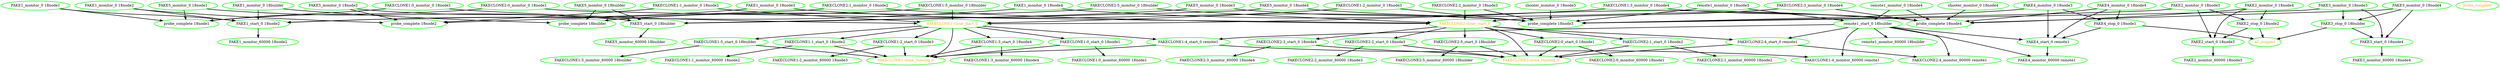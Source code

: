  digraph "g" {
"FAKE1_monitor_0 18builder" -> "FAKE1_start_0 18node2" [ style = bold]
"FAKE1_monitor_0 18builder" -> "probe_complete 18builder" [ style = bold]
"FAKE1_monitor_0 18builder" [ style=bold color="green" fontcolor="black"]
"FAKE1_monitor_0 18node1" -> "FAKE1_start_0 18node2" [ style = bold]
"FAKE1_monitor_0 18node1" -> "probe_complete 18node1" [ style = bold]
"FAKE1_monitor_0 18node1" [ style=bold color="green" fontcolor="black"]
"FAKE1_monitor_0 18node2" -> "FAKE1_start_0 18node2" [ style = bold]
"FAKE1_monitor_0 18node2" -> "probe_complete 18node2" [ style = bold]
"FAKE1_monitor_0 18node2" [ style=bold color="green" fontcolor="black"]
"FAKE1_monitor_0 18node3" -> "FAKE1_start_0 18node2" [ style = bold]
"FAKE1_monitor_0 18node3" -> "probe_complete 18node3" [ style = bold]
"FAKE1_monitor_0 18node3" [ style=bold color="green" fontcolor="black"]
"FAKE1_monitor_0 18node4" -> "FAKE1_start_0 18node2" [ style = bold]
"FAKE1_monitor_0 18node4" -> "probe_complete 18node4" [ style = bold]
"FAKE1_monitor_0 18node4" [ style=bold color="green" fontcolor="black"]
"FAKE1_monitor_60000 18node2" [ style=bold color="green" fontcolor="black"]
"FAKE1_start_0 18node2" -> "FAKE1_monitor_60000 18node2" [ style = bold]
"FAKE1_start_0 18node2" [ style=bold color="green" fontcolor="black"]
"FAKE2_monitor_0 18node3" -> "FAKE2_start_0 18node3" [ style = bold]
"FAKE2_monitor_0 18node3" -> "FAKE2_stop_0 18node2" [ style = bold]
"FAKE2_monitor_0 18node3" -> "probe_complete 18node3" [ style = bold]
"FAKE2_monitor_0 18node3" [ style=bold color="green" fontcolor="black"]
"FAKE2_monitor_0 18node4" -> "FAKE2_start_0 18node3" [ style = bold]
"FAKE2_monitor_0 18node4" -> "FAKE2_stop_0 18node2" [ style = bold]
"FAKE2_monitor_0 18node4" -> "probe_complete 18node4" [ style = bold]
"FAKE2_monitor_0 18node4" [ style=bold color="green" fontcolor="black"]
"FAKE2_monitor_60000 18node3" [ style=bold color="green" fontcolor="black"]
"FAKE2_start_0 18node3" -> "FAKE2_monitor_60000 18node3" [ style = bold]
"FAKE2_start_0 18node3" [ style=bold color="green" fontcolor="black"]
"FAKE2_stop_0 18node2" -> "FAKE2_start_0 18node3" [ style = bold]
"FAKE2_stop_0 18node2" -> "all_stopped" [ style = bold]
"FAKE2_stop_0 18node2" [ style=bold color="green" fontcolor="black"]
"FAKE3_monitor_0 18node3" -> "FAKE3_start_0 18node4" [ style = bold]
"FAKE3_monitor_0 18node3" -> "FAKE3_stop_0 18builder" [ style = bold]
"FAKE3_monitor_0 18node3" -> "probe_complete 18node3" [ style = bold]
"FAKE3_monitor_0 18node3" [ style=bold color="green" fontcolor="black"]
"FAKE3_monitor_0 18node4" -> "FAKE3_start_0 18node4" [ style = bold]
"FAKE3_monitor_0 18node4" -> "FAKE3_stop_0 18builder" [ style = bold]
"FAKE3_monitor_0 18node4" -> "probe_complete 18node4" [ style = bold]
"FAKE3_monitor_0 18node4" [ style=bold color="green" fontcolor="black"]
"FAKE3_monitor_60000 18node4" [ style=bold color="green" fontcolor="black"]
"FAKE3_start_0 18node4" -> "FAKE3_monitor_60000 18node4" [ style = bold]
"FAKE3_start_0 18node4" [ style=bold color="green" fontcolor="black"]
"FAKE3_stop_0 18builder" -> "FAKE3_start_0 18node4" [ style = bold]
"FAKE3_stop_0 18builder" -> "all_stopped" [ style = bold]
"FAKE3_stop_0 18builder" [ style=bold color="green" fontcolor="black"]
"FAKE4_monitor_0 18node3" -> "FAKE4_start_0 remote1" [ style = bold]
"FAKE4_monitor_0 18node3" -> "FAKE4_stop_0 18node1" [ style = bold]
"FAKE4_monitor_0 18node3" -> "probe_complete 18node3" [ style = bold]
"FAKE4_monitor_0 18node3" [ style=bold color="green" fontcolor="black"]
"FAKE4_monitor_0 18node4" -> "FAKE4_start_0 remote1" [ style = bold]
"FAKE4_monitor_0 18node4" -> "FAKE4_stop_0 18node1" [ style = bold]
"FAKE4_monitor_0 18node4" -> "probe_complete 18node4" [ style = bold]
"FAKE4_monitor_0 18node4" [ style=bold color="green" fontcolor="black"]
"FAKE4_monitor_60000 remote1" [ style=bold color="green" fontcolor="black"]
"FAKE4_start_0 remote1" -> "FAKE4_monitor_60000 remote1" [ style = bold]
"FAKE4_start_0 remote1" [ style=bold color="green" fontcolor="black"]
"FAKE4_stop_0 18node1" -> "FAKE4_start_0 remote1" [ style = bold]
"FAKE4_stop_0 18node1" -> "all_stopped" [ style = bold]
"FAKE4_stop_0 18node1" [ style=bold color="green" fontcolor="black"]
"FAKE5_monitor_0 18builder" -> "FAKE5_start_0 18builder" [ style = bold]
"FAKE5_monitor_0 18builder" -> "probe_complete 18builder" [ style = bold]
"FAKE5_monitor_0 18builder" [ style=bold color="green" fontcolor="black"]
"FAKE5_monitor_0 18node1" -> "FAKE5_start_0 18builder" [ style = bold]
"FAKE5_monitor_0 18node1" -> "probe_complete 18node1" [ style = bold]
"FAKE5_monitor_0 18node1" [ style=bold color="green" fontcolor="black"]
"FAKE5_monitor_0 18node2" -> "FAKE5_start_0 18builder" [ style = bold]
"FAKE5_monitor_0 18node2" -> "probe_complete 18node2" [ style = bold]
"FAKE5_monitor_0 18node2" [ style=bold color="green" fontcolor="black"]
"FAKE5_monitor_0 18node3" -> "FAKE5_start_0 18builder" [ style = bold]
"FAKE5_monitor_0 18node3" -> "probe_complete 18node3" [ style = bold]
"FAKE5_monitor_0 18node3" [ style=bold color="green" fontcolor="black"]
"FAKE5_monitor_0 18node4" -> "FAKE5_start_0 18builder" [ style = bold]
"FAKE5_monitor_0 18node4" -> "probe_complete 18node4" [ style = bold]
"FAKE5_monitor_0 18node4" [ style=bold color="green" fontcolor="black"]
"FAKE5_monitor_60000 18builder" [ style=bold color="green" fontcolor="black"]
"FAKE5_start_0 18builder" -> "FAKE5_monitor_60000 18builder" [ style = bold]
"FAKE5_start_0 18builder" [ style=bold color="green" fontcolor="black"]
"FAKECLONE1-clone_running_0" [ style=bold color="green" fontcolor="orange"]
"FAKECLONE1-clone_start_0" -> "FAKECLONE1-clone_running_0" [ style = bold]
"FAKECLONE1-clone_start_0" -> "FAKECLONE1:0_start_0 18node1" [ style = bold]
"FAKECLONE1-clone_start_0" -> "FAKECLONE1:1_start_0 18node2" [ style = bold]
"FAKECLONE1-clone_start_0" -> "FAKECLONE1:2_start_0 18node3" [ style = bold]
"FAKECLONE1-clone_start_0" -> "FAKECLONE1:3_start_0 18node4" [ style = bold]
"FAKECLONE1-clone_start_0" -> "FAKECLONE1:4_start_0 remote1" [ style = bold]
"FAKECLONE1-clone_start_0" -> "FAKECLONE1:5_start_0 18builder" [ style = bold]
"FAKECLONE1-clone_start_0" [ style=bold color="green" fontcolor="orange"]
"FAKECLONE1:0_monitor_0 18node1" -> "FAKECLONE1-clone_start_0" [ style = bold]
"FAKECLONE1:0_monitor_0 18node1" -> "probe_complete 18node1" [ style = bold]
"FAKECLONE1:0_monitor_0 18node1" [ style=bold color="green" fontcolor="black"]
"FAKECLONE1:0_monitor_60000 18node1" [ style=bold color="green" fontcolor="black"]
"FAKECLONE1:0_start_0 18node1" -> "FAKECLONE1-clone_running_0" [ style = bold]
"FAKECLONE1:0_start_0 18node1" -> "FAKECLONE1:0_monitor_60000 18node1" [ style = bold]
"FAKECLONE1:0_start_0 18node1" [ style=bold color="green" fontcolor="black"]
"FAKECLONE1:1_monitor_0 18node2" -> "FAKECLONE1-clone_start_0" [ style = bold]
"FAKECLONE1:1_monitor_0 18node2" -> "probe_complete 18node2" [ style = bold]
"FAKECLONE1:1_monitor_0 18node2" [ style=bold color="green" fontcolor="black"]
"FAKECLONE1:1_monitor_60000 18node2" [ style=bold color="green" fontcolor="black"]
"FAKECLONE1:1_start_0 18node2" -> "FAKECLONE1-clone_running_0" [ style = bold]
"FAKECLONE1:1_start_0 18node2" -> "FAKECLONE1:1_monitor_60000 18node2" [ style = bold]
"FAKECLONE1:1_start_0 18node2" [ style=bold color="green" fontcolor="black"]
"FAKECLONE1:2_monitor_0 18node3" -> "FAKECLONE1-clone_start_0" [ style = bold]
"FAKECLONE1:2_monitor_0 18node3" -> "probe_complete 18node3" [ style = bold]
"FAKECLONE1:2_monitor_0 18node3" [ style=bold color="green" fontcolor="black"]
"FAKECLONE1:2_monitor_60000 18node3" [ style=bold color="green" fontcolor="black"]
"FAKECLONE1:2_start_0 18node3" -> "FAKECLONE1-clone_running_0" [ style = bold]
"FAKECLONE1:2_start_0 18node3" -> "FAKECLONE1:2_monitor_60000 18node3" [ style = bold]
"FAKECLONE1:2_start_0 18node3" [ style=bold color="green" fontcolor="black"]
"FAKECLONE1:3_monitor_0 18node4" -> "FAKECLONE1-clone_start_0" [ style = bold]
"FAKECLONE1:3_monitor_0 18node4" -> "probe_complete 18node4" [ style = bold]
"FAKECLONE1:3_monitor_0 18node4" [ style=bold color="green" fontcolor="black"]
"FAKECLONE1:3_monitor_60000 18node4" [ style=bold color="green" fontcolor="black"]
"FAKECLONE1:3_start_0 18node4" -> "FAKECLONE1-clone_running_0" [ style = bold]
"FAKECLONE1:3_start_0 18node4" -> "FAKECLONE1:3_monitor_60000 18node4" [ style = bold]
"FAKECLONE1:3_start_0 18node4" [ style=bold color="green" fontcolor="black"]
"FAKECLONE1:4_monitor_60000 remote1" [ style=bold color="green" fontcolor="black"]
"FAKECLONE1:4_start_0 remote1" -> "FAKECLONE1-clone_running_0" [ style = bold]
"FAKECLONE1:4_start_0 remote1" -> "FAKECLONE1:4_monitor_60000 remote1" [ style = bold]
"FAKECLONE1:4_start_0 remote1" [ style=bold color="green" fontcolor="black"]
"FAKECLONE1:5_monitor_0 18builder" -> "FAKECLONE1-clone_start_0" [ style = bold]
"FAKECLONE1:5_monitor_0 18builder" -> "probe_complete 18builder" [ style = bold]
"FAKECLONE1:5_monitor_0 18builder" [ style=bold color="green" fontcolor="black"]
"FAKECLONE1:5_monitor_60000 18builder" [ style=bold color="green" fontcolor="black"]
"FAKECLONE1:5_start_0 18builder" -> "FAKECLONE1-clone_running_0" [ style = bold]
"FAKECLONE1:5_start_0 18builder" -> "FAKECLONE1:5_monitor_60000 18builder" [ style = bold]
"FAKECLONE1:5_start_0 18builder" [ style=bold color="green" fontcolor="black"]
"FAKECLONE2-clone_running_0" [ style=bold color="green" fontcolor="orange"]
"FAKECLONE2-clone_start_0" -> "FAKECLONE2-clone_running_0" [ style = bold]
"FAKECLONE2-clone_start_0" -> "FAKECLONE2:0_start_0 18node1" [ style = bold]
"FAKECLONE2-clone_start_0" -> "FAKECLONE2:1_start_0 18node2" [ style = bold]
"FAKECLONE2-clone_start_0" -> "FAKECLONE2:2_start_0 18node3" [ style = bold]
"FAKECLONE2-clone_start_0" -> "FAKECLONE2:3_start_0 18node4" [ style = bold]
"FAKECLONE2-clone_start_0" -> "FAKECLONE2:4_start_0 remote1" [ style = bold]
"FAKECLONE2-clone_start_0" -> "FAKECLONE2:5_start_0 18builder" [ style = bold]
"FAKECLONE2-clone_start_0" [ style=bold color="green" fontcolor="orange"]
"FAKECLONE2:0_monitor_0 18node1" -> "FAKECLONE2-clone_start_0" [ style = bold]
"FAKECLONE2:0_monitor_0 18node1" -> "probe_complete 18node1" [ style = bold]
"FAKECLONE2:0_monitor_0 18node1" [ style=bold color="green" fontcolor="black"]
"FAKECLONE2:0_monitor_60000 18node1" [ style=bold color="green" fontcolor="black"]
"FAKECLONE2:0_start_0 18node1" -> "FAKECLONE2-clone_running_0" [ style = bold]
"FAKECLONE2:0_start_0 18node1" -> "FAKECLONE2:0_monitor_60000 18node1" [ style = bold]
"FAKECLONE2:0_start_0 18node1" [ style=bold color="green" fontcolor="black"]
"FAKECLONE2:1_monitor_0 18node2" -> "FAKECLONE2-clone_start_0" [ style = bold]
"FAKECLONE2:1_monitor_0 18node2" -> "probe_complete 18node2" [ style = bold]
"FAKECLONE2:1_monitor_0 18node2" [ style=bold color="green" fontcolor="black"]
"FAKECLONE2:1_monitor_60000 18node2" [ style=bold color="green" fontcolor="black"]
"FAKECLONE2:1_start_0 18node2" -> "FAKECLONE2-clone_running_0" [ style = bold]
"FAKECLONE2:1_start_0 18node2" -> "FAKECLONE2:1_monitor_60000 18node2" [ style = bold]
"FAKECLONE2:1_start_0 18node2" [ style=bold color="green" fontcolor="black"]
"FAKECLONE2:2_monitor_0 18node3" -> "FAKECLONE2-clone_start_0" [ style = bold]
"FAKECLONE2:2_monitor_0 18node3" -> "probe_complete 18node3" [ style = bold]
"FAKECLONE2:2_monitor_0 18node3" [ style=bold color="green" fontcolor="black"]
"FAKECLONE2:2_monitor_60000 18node3" [ style=bold color="green" fontcolor="black"]
"FAKECLONE2:2_start_0 18node3" -> "FAKECLONE2-clone_running_0" [ style = bold]
"FAKECLONE2:2_start_0 18node3" -> "FAKECLONE2:2_monitor_60000 18node3" [ style = bold]
"FAKECLONE2:2_start_0 18node3" [ style=bold color="green" fontcolor="black"]
"FAKECLONE2:3_monitor_0 18node4" -> "FAKECLONE2-clone_start_0" [ style = bold]
"FAKECLONE2:3_monitor_0 18node4" -> "probe_complete 18node4" [ style = bold]
"FAKECLONE2:3_monitor_0 18node4" [ style=bold color="green" fontcolor="black"]
"FAKECLONE2:3_monitor_60000 18node4" [ style=bold color="green" fontcolor="black"]
"FAKECLONE2:3_start_0 18node4" -> "FAKECLONE2-clone_running_0" [ style = bold]
"FAKECLONE2:3_start_0 18node4" -> "FAKECLONE2:3_monitor_60000 18node4" [ style = bold]
"FAKECLONE2:3_start_0 18node4" [ style=bold color="green" fontcolor="black"]
"FAKECLONE2:4_monitor_60000 remote1" [ style=bold color="green" fontcolor="black"]
"FAKECLONE2:4_start_0 remote1" -> "FAKECLONE2-clone_running_0" [ style = bold]
"FAKECLONE2:4_start_0 remote1" -> "FAKECLONE2:4_monitor_60000 remote1" [ style = bold]
"FAKECLONE2:4_start_0 remote1" [ style=bold color="green" fontcolor="black"]
"FAKECLONE2:5_monitor_0 18builder" -> "FAKECLONE2-clone_start_0" [ style = bold]
"FAKECLONE2:5_monitor_0 18builder" -> "probe_complete 18builder" [ style = bold]
"FAKECLONE2:5_monitor_0 18builder" [ style=bold color="green" fontcolor="black"]
"FAKECLONE2:5_monitor_60000 18builder" [ style=bold color="green" fontcolor="black"]
"FAKECLONE2:5_start_0 18builder" -> "FAKECLONE2-clone_running_0" [ style = bold]
"FAKECLONE2:5_start_0 18builder" -> "FAKECLONE2:5_monitor_60000 18builder" [ style = bold]
"FAKECLONE2:5_start_0 18builder" [ style=bold color="green" fontcolor="black"]
"all_stopped" [ style=bold color="green" fontcolor="orange"]
"probe_complete 18builder" [ style=bold color="green" fontcolor="black"]
"probe_complete 18node1" [ style=bold color="green" fontcolor="black"]
"probe_complete 18node2" [ style=bold color="green" fontcolor="black"]
"probe_complete 18node3" [ style=bold color="green" fontcolor="black"]
"probe_complete 18node4" [ style=bold color="green" fontcolor="black"]
"probe_complete" [ style=bold color="green" fontcolor="orange"]
"remote1_monitor_0 18node3" -> "probe_complete 18node3" [ style = bold]
"remote1_monitor_0 18node3" -> "remote1_start_0 18builder" [ style = bold]
"remote1_monitor_0 18node3" [ style=bold color="green" fontcolor="black"]
"remote1_monitor_0 18node4" -> "probe_complete 18node4" [ style = bold]
"remote1_monitor_0 18node4" -> "remote1_start_0 18builder" [ style = bold]
"remote1_monitor_0 18node4" [ style=bold color="green" fontcolor="black"]
"remote1_monitor_60000 18builder" [ style=bold color="green" fontcolor="black"]
"remote1_start_0 18builder" -> "FAKE4_monitor_60000 remote1" [ style = bold]
"remote1_start_0 18builder" -> "FAKE4_start_0 remote1" [ style = bold]
"remote1_start_0 18builder" -> "FAKECLONE1:4_monitor_60000 remote1" [ style = bold]
"remote1_start_0 18builder" -> "FAKECLONE1:4_start_0 remote1" [ style = bold]
"remote1_start_0 18builder" -> "FAKECLONE2:4_monitor_60000 remote1" [ style = bold]
"remote1_start_0 18builder" -> "FAKECLONE2:4_start_0 remote1" [ style = bold]
"remote1_start_0 18builder" -> "remote1_monitor_60000 18builder" [ style = bold]
"remote1_start_0 18builder" [ style=bold color="green" fontcolor="black"]
"shooter_monitor_0 18node3" -> "probe_complete 18node3" [ style = bold]
"shooter_monitor_0 18node3" [ style=bold color="green" fontcolor="black"]
"shooter_monitor_0 18node4" -> "probe_complete 18node4" [ style = bold]
"shooter_monitor_0 18node4" [ style=bold color="green" fontcolor="black"]
}
